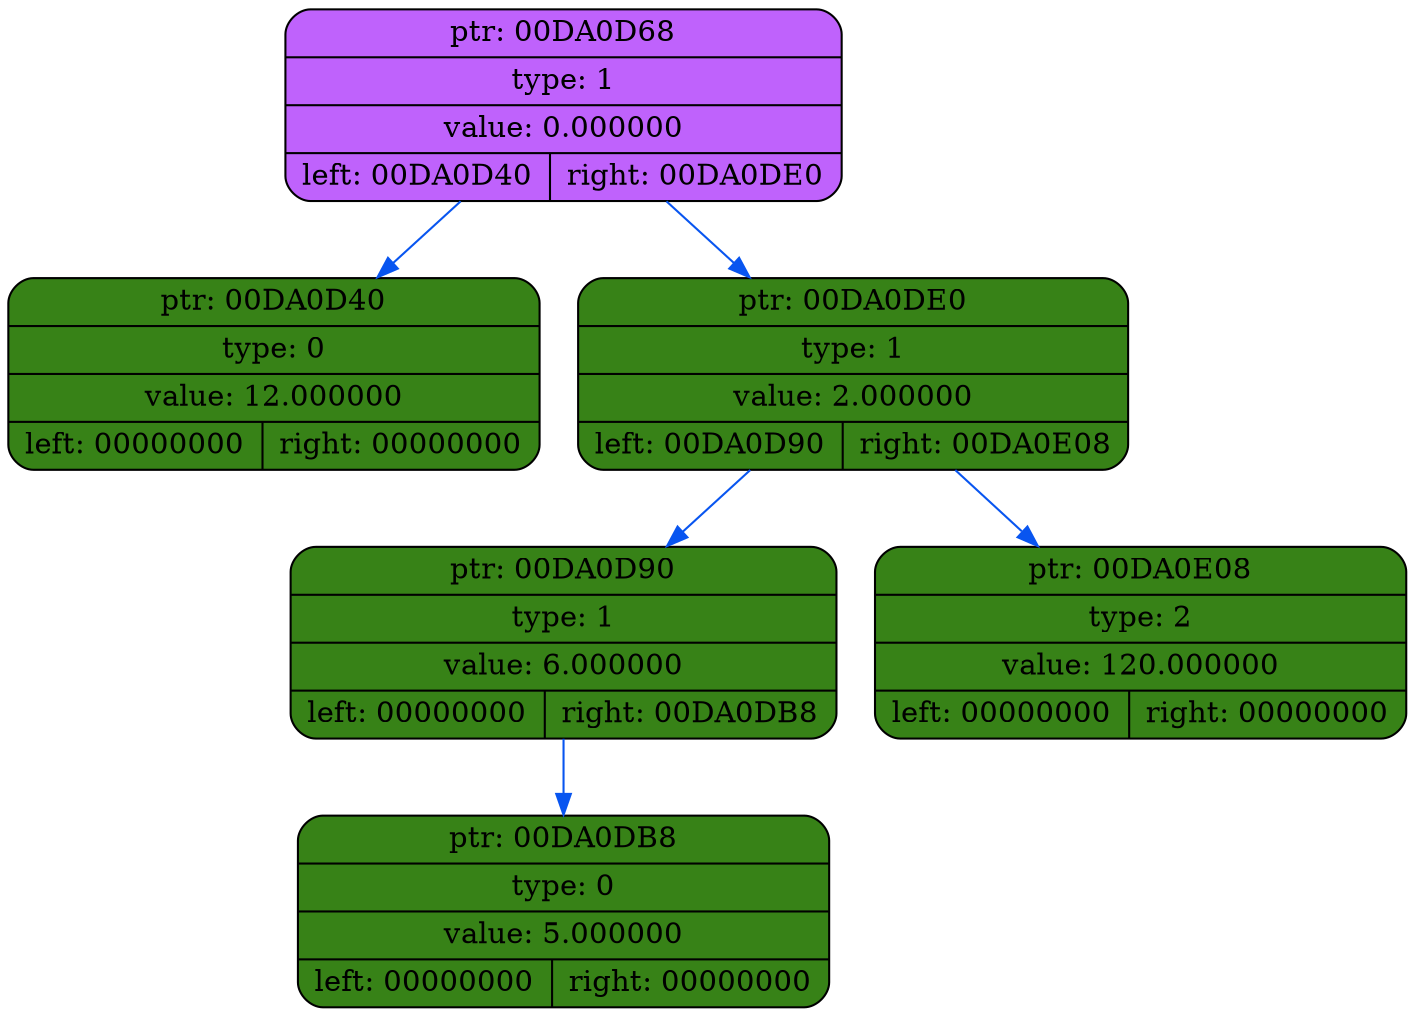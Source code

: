 digraph
{
    rankdir=TP

        node00DA0D68[shape=record,style="rounded,filled",fillcolor="#BF62FC",label="{ ptr: 00DA0D68 | type: 1 | value: 0.000000| { left: 00DA0D40 | right: 00DA0DE0 }}"];
    node00DA0D68 -> node00DA0D40[color="#0855F0"]
    node00DA0D40[shape=record,style="rounded,filled",fillcolor="#378217",label="{ ptr: 00DA0D40 | type: 0 | value: 12.000000| { left: 00000000 | right: 00000000 }}"];
    node00DA0D68 -> node00DA0DE0[color="#0855F0"]
    node00DA0DE0[shape=record,style="rounded,filled",fillcolor="#378217",label="{ ptr: 00DA0DE0 | type: 1 | value: 2.000000| { left: 00DA0D90 | right: 00DA0E08 }}"];
    node00DA0DE0 -> node00DA0D90[color="#0855F0"]
    node00DA0D90[shape=record,style="rounded,filled",fillcolor="#378217",label="{ ptr: 00DA0D90 | type: 1 | value: 6.000000| { left: 00000000 | right: 00DA0DB8 }}"];
    node00DA0D90 -> node00DA0DB8[color="#0855F0"]
    node00DA0DB8[shape=record,style="rounded,filled",fillcolor="#378217",label="{ ptr: 00DA0DB8 | type: 0 | value: 5.000000| { left: 00000000 | right: 00000000 }}"];
    node00DA0DE0 -> node00DA0E08[color="#0855F0"]
    node00DA0E08[shape=record,style="rounded,filled",fillcolor="#378217",label="{ ptr: 00DA0E08 | type: 2 | value: 120.000000| { left: 00000000 | right: 00000000 }}"];
}